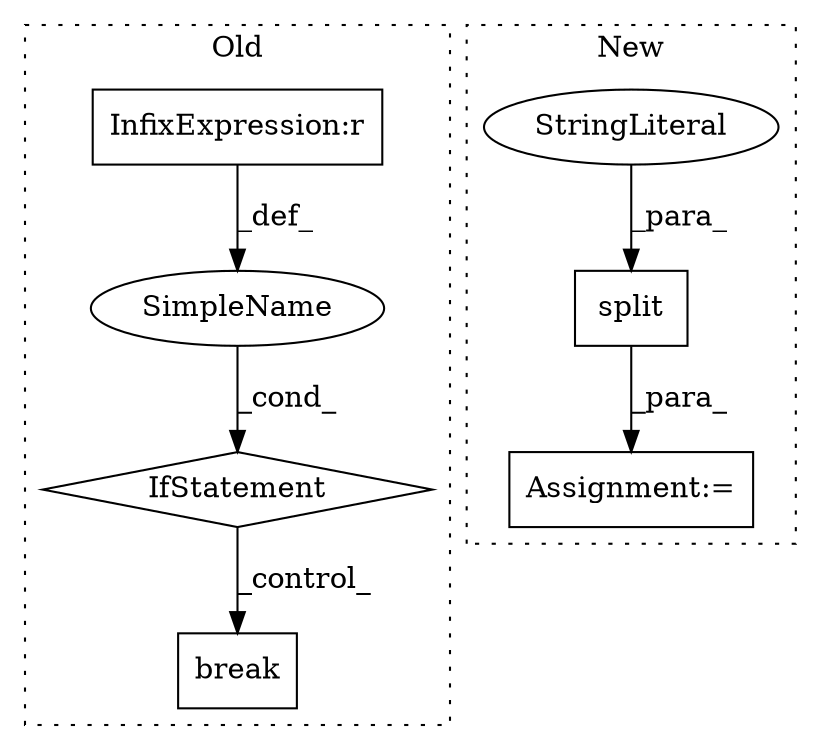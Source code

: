 digraph G {
subgraph cluster0 {
1 [label="break" a="10" s="1483" l="6" shape="box"];
4 [label="IfStatement" a="25" s="1325,1348" l="4,2" shape="diamond"];
5 [label="SimpleName" a="42" s="" l="" shape="ellipse"];
7 [label="InfixExpression:r" a="27" s="1341" l="4" shape="box"];
label = "Old";
style="dotted";
}
subgraph cluster1 {
2 [label="split" a="32" s="981,991" l="6,1" shape="box"];
3 [label="Assignment:=" a="7" s="894,992" l="69,2" shape="box"];
6 [label="StringLiteral" a="45" s="987" l="4" shape="ellipse"];
label = "New";
style="dotted";
}
2 -> 3 [label="_para_"];
4 -> 1 [label="_control_"];
5 -> 4 [label="_cond_"];
6 -> 2 [label="_para_"];
7 -> 5 [label="_def_"];
}